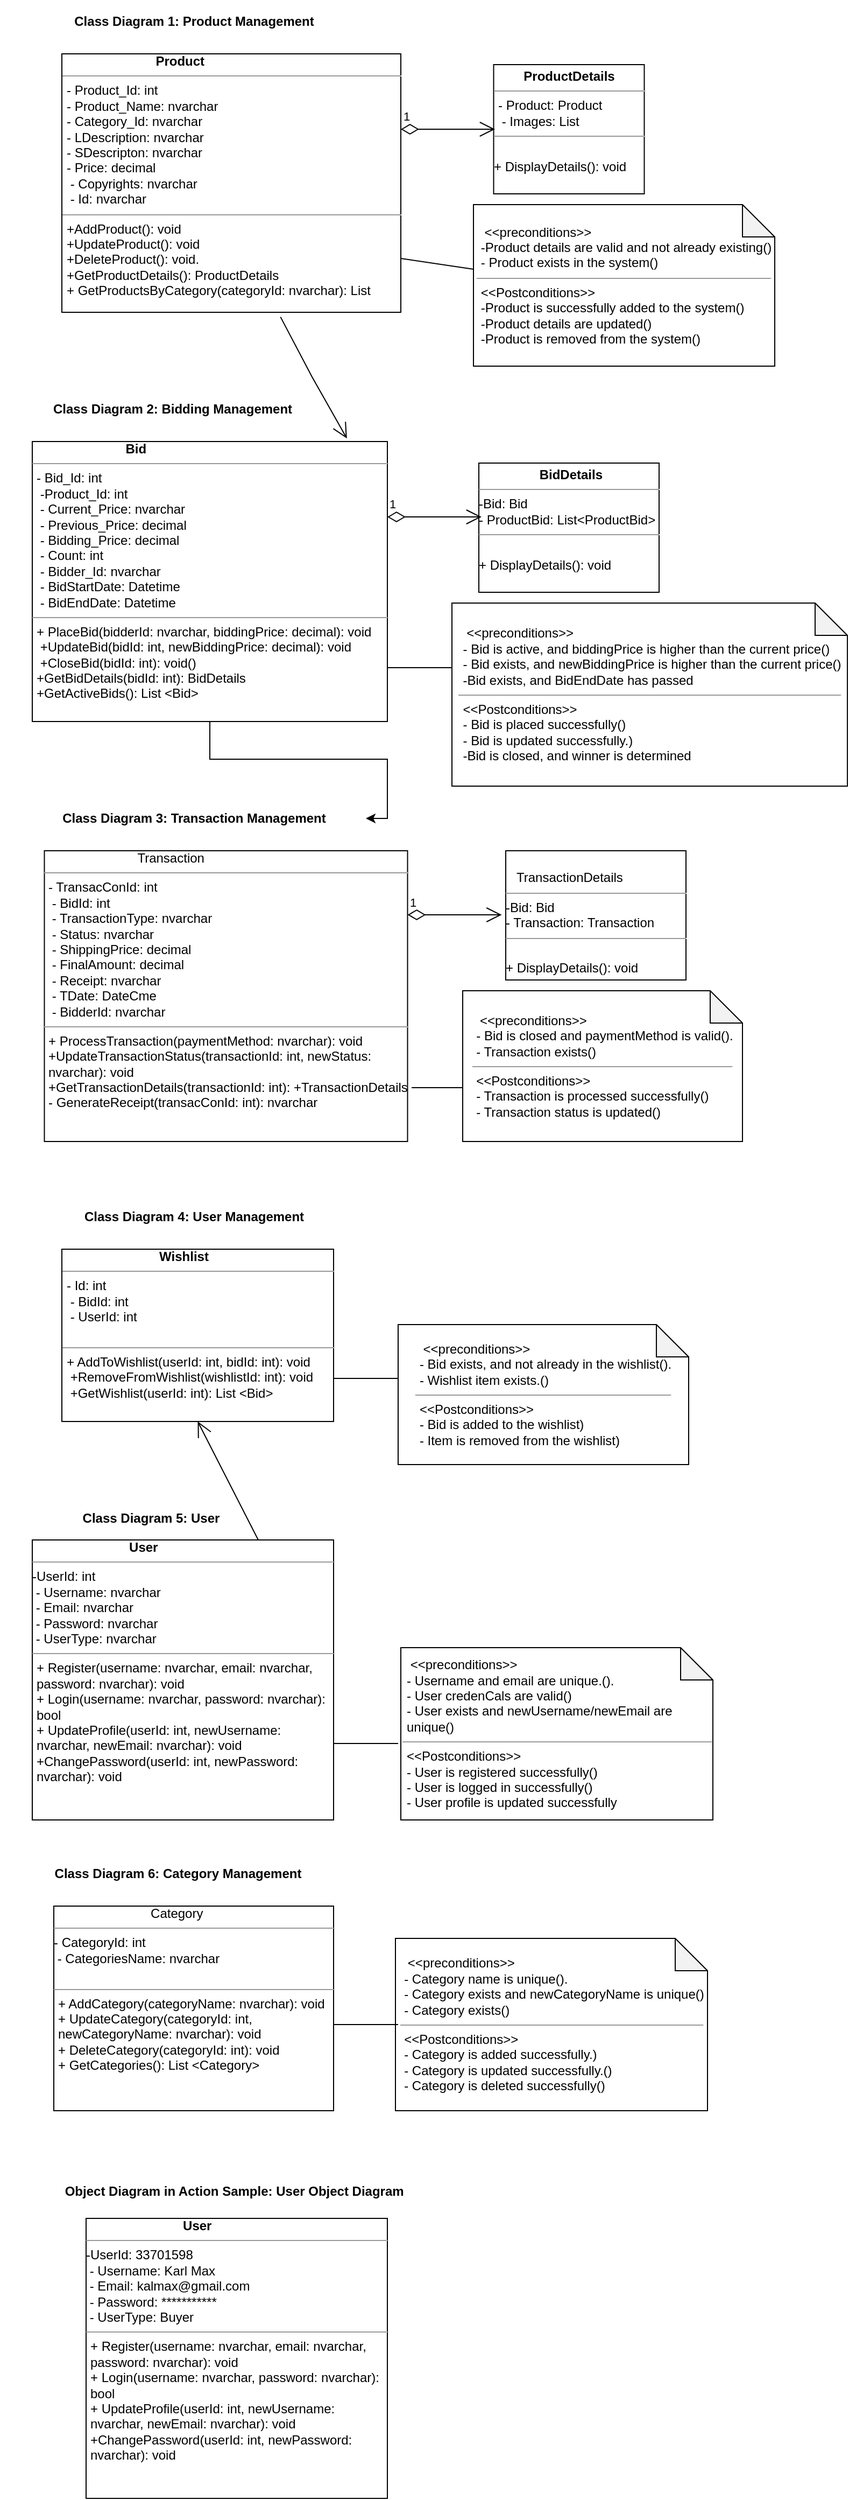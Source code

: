 <mxfile version="22.1.3" type="github">
  <diagram name="Page-1" id="OG9XARLu_X4fbzeJdVaa">
    <mxGraphModel dx="1796" dy="419" grid="1" gridSize="10" guides="1" tooltips="1" connect="1" arrows="1" fold="1" page="1" pageScale="1" pageWidth="850" pageHeight="1100" math="0" shadow="0">
      <root>
        <mxCell id="0" />
        <mxCell id="1" parent="0" />
        <mxCell id="toqwwro1pnexpCAOvcfP-61" value="&amp;nbsp; &amp;nbsp; &amp;nbsp; &amp;nbsp; &amp;nbsp; &amp;nbsp; &amp;nbsp; &amp;nbsp; &amp;nbsp; &amp;nbsp; &amp;nbsp; &amp;nbsp; &amp;nbsp; &lt;b&gt;Product&lt;/b&gt;&lt;br&gt;&lt;hr size=&quot;1&quot;&gt;&lt;p style=&quot;margin:0px;margin-left:4px;&quot;&gt;- Product_Id: int&lt;/p&gt;&lt;p style=&quot;margin:0px;margin-left:4px;&quot;&gt;- Product_Name: nvarchar&lt;/p&gt;&lt;p style=&quot;margin:0px;margin-left:4px;&quot;&gt;- Category_Id: nvarchar&lt;/p&gt;&lt;p style=&quot;margin:0px;margin-left:4px;&quot;&gt;- LDescription: nvarchar&lt;br&gt;&lt;/p&gt;&lt;p style=&quot;margin:0px;margin-left:4px;&quot;&gt;- SDescripton: nvarchar&lt;br&gt;&lt;/p&gt;&lt;p style=&quot;margin:0px;margin-left:4px;&quot;&gt;- Price: decimal&amp;nbsp;&lt;/p&gt;&lt;p style=&quot;margin:0px;margin-left:4px;&quot;&gt;&amp;nbsp;- Copyrights: nvarchar&amp;nbsp;&lt;/p&gt;&lt;p style=&quot;margin:0px;margin-left:4px;&quot;&gt;&amp;nbsp;- Id: nvarchar&lt;/p&gt;&lt;hr size=&quot;1&quot;&gt;&lt;p style=&quot;margin:0px;margin-left:4px;&quot;&gt;+AddProduct(): void&amp;nbsp;&lt;/p&gt;&lt;p style=&quot;margin:0px;margin-left:4px;&quot;&gt;+UpdateProduct(): void&lt;br&gt;+DeleteProduct(): void.&lt;br&gt;+GetProductDetails(): ProductDetails&lt;br&gt;+ GetProductsByCategory(categoryId: nvarchar): List&lt;br&gt;&lt;/p&gt;" style="verticalAlign=top;align=left;overflow=fill;fontSize=12;fontFamily=Helvetica;html=1;whiteSpace=wrap;" parent="1" vertex="1">
          <mxGeometry x="-772.5" y="90" width="315" height="240" as="geometry" />
        </mxCell>
        <mxCell id="toqwwro1pnexpCAOvcfP-81" value="&lt;p style=&quot;border-color: var(--border-color); text-align: left; margin: 0px 0px 0px 4px;&quot;&gt;&amp;nbsp;&amp;lt;&amp;lt;preconditions&amp;gt;&amp;gt;&lt;/p&gt;&lt;p style=&quot;border-color: var(--border-color); text-align: left; margin: 0px 0px 0px 4px;&quot;&gt;-Product details are valid and not already existing()&lt;br style=&quot;border-color: var(--border-color);&quot;&gt;&lt;/p&gt;&lt;p style=&quot;border-color: var(--border-color); text-align: left; margin: 0px 0px 0px 4px;&quot;&gt;- Product exists in the system()&lt;br style=&quot;border-color: var(--border-color);&quot;&gt;&lt;/p&gt;&lt;hr style=&quot;border-color: var(--border-color); text-align: left;&quot; size=&quot;1&quot;&gt;&lt;p style=&quot;border-color: var(--border-color); text-align: left; margin: 0px 0px 0px 4px;&quot;&gt;&amp;lt;&amp;lt;Postconditions&amp;gt;&amp;gt;&lt;/p&gt;&lt;p style=&quot;border-color: var(--border-color); text-align: left; margin: 0px 0px 0px 4px;&quot;&gt;-Product is successfully added to the system()&lt;br style=&quot;border-color: var(--border-color);&quot;&gt;&lt;/p&gt;&lt;p style=&quot;border-color: var(--border-color); text-align: left; margin: 0px 0px 0px 4px;&quot;&gt;-Product details are updated()&lt;br style=&quot;border-color: var(--border-color);&quot;&gt;&lt;/p&gt;&lt;p style=&quot;border-color: var(--border-color); text-align: left; margin: 0px 0px 0px 4px;&quot;&gt;-Product is removed from the system()&lt;/p&gt;" style="shape=note;whiteSpace=wrap;html=1;backgroundOutline=1;darkOpacity=0.05;" parent="1" vertex="1">
          <mxGeometry x="-390" y="230" width="280" height="150" as="geometry" />
        </mxCell>
        <mxCell id="toqwwro1pnexpCAOvcfP-88" value="" style="endArrow=none;html=1;rounded=0;entryX=0;entryY=0.4;entryDx=0;entryDy=0;entryPerimeter=0;" parent="1" target="toqwwro1pnexpCAOvcfP-81" edge="1">
          <mxGeometry width="50" height="50" relative="1" as="geometry">
            <mxPoint x="-457.5" y="280" as="sourcePoint" />
            <mxPoint x="-397" y="280" as="targetPoint" />
            <Array as="points">
              <mxPoint x="-457.5" y="280" />
            </Array>
          </mxGeometry>
        </mxCell>
        <mxCell id="toqwwro1pnexpCAOvcfP-90" value="&lt;p style=&quot;margin:0px;margin-top:4px;text-align:center;&quot;&gt;&lt;b&gt;ProductDetails&lt;/b&gt;&lt;br&gt;&lt;/p&gt;&lt;hr size=&quot;1&quot;&gt;&lt;p style=&quot;margin:0px;margin-left:4px;&quot;&gt;- Product: Product&lt;/p&gt;&lt;p style=&quot;margin:0px;margin-left:4px;&quot;&gt;&amp;nbsp;- Images: List&amp;nbsp;&lt;br&gt;&lt;/p&gt;&lt;hr size=&quot;1&quot;&gt;&lt;p style=&quot;margin:0px;margin-left:4px;&quot;&gt;&amp;nbsp;&lt;/p&gt;+ DisplayDetails(): void&lt;p style=&quot;margin:0px;margin-left:4px;&quot;&gt;&lt;br&gt;&lt;/p&gt;" style="verticalAlign=top;align=left;overflow=fill;fontSize=12;fontFamily=Helvetica;html=1;whiteSpace=wrap;" parent="1" vertex="1">
          <mxGeometry x="-371.25" y="100" width="140" height="120" as="geometry" />
        </mxCell>
        <mxCell id="toqwwro1pnexpCAOvcfP-91" value="1" style="endArrow=open;html=1;endSize=12;startArrow=diamondThin;startSize=14;startFill=0;edgeStyle=orthogonalEdgeStyle;align=left;verticalAlign=bottom;rounded=0;" parent="1" edge="1">
          <mxGeometry x="-1" y="3" relative="1" as="geometry">
            <mxPoint x="-457.5" y="160" as="sourcePoint" />
            <mxPoint x="-370" y="160" as="targetPoint" />
          </mxGeometry>
        </mxCell>
        <mxCell id="toqwwro1pnexpCAOvcfP-92" value=" Class Diagram 1: Product Management" style="text;align=center;fontStyle=1;verticalAlign=middle;spacingLeft=3;spacingRight=3;strokeColor=none;rotatable=0;points=[[0,0.5],[1,0.5]];portConstraint=eastwest;html=1;" parent="1" vertex="1">
          <mxGeometry x="-810" y="40" width="320" height="40" as="geometry" />
        </mxCell>
        <mxCell id="toqwwro1pnexpCAOvcfP-93" value=" Class Diagram 2: Bidding Management" style="text;align=center;fontStyle=1;verticalAlign=middle;spacingLeft=3;spacingRight=3;strokeColor=none;rotatable=0;points=[[0,0.5],[1,0.5]];portConstraint=eastwest;html=1;" parent="1" vertex="1">
          <mxGeometry x="-830" y="400" width="320" height="40" as="geometry" />
        </mxCell>
        <mxCell id="toqwwro1pnexpCAOvcfP-127" value="" style="edgeStyle=orthogonalEdgeStyle;rounded=0;orthogonalLoop=1;jettySize=auto;html=1;" parent="1" source="toqwwro1pnexpCAOvcfP-94" target="toqwwro1pnexpCAOvcfP-99" edge="1">
          <mxGeometry relative="1" as="geometry" />
        </mxCell>
        <mxCell id="toqwwro1pnexpCAOvcfP-94" value="&amp;nbsp; &amp;nbsp; &amp;nbsp; &amp;nbsp; &amp;nbsp; &amp;nbsp; &amp;nbsp; &amp;nbsp; &amp;nbsp; &amp;nbsp; &amp;nbsp; &amp;nbsp; &amp;nbsp;&lt;b&gt;  Bid&lt;/b&gt;&lt;br&gt;&lt;hr size=&quot;1&quot;&gt;&lt;p style=&quot;margin:0px;margin-left:4px;&quot;&gt;- Bid_Id: int&lt;/p&gt;&lt;p style=&quot;margin:0px;margin-left:4px;&quot;&gt;&amp;nbsp;-Product_Id: int&lt;/p&gt;&lt;p style=&quot;margin:0px;margin-left:4px;&quot;&gt;&amp;nbsp;- Current_Price: nvarchar&amp;nbsp;&lt;/p&gt;&lt;p style=&quot;margin:0px;margin-left:4px;&quot;&gt;&amp;nbsp;- Previous_Price: decimal&amp;nbsp;&lt;/p&gt;&lt;p style=&quot;margin:0px;margin-left:4px;&quot;&gt;&amp;nbsp;- Bidding_Price: decimal&lt;/p&gt;&lt;p style=&quot;margin:0px;margin-left:4px;&quot;&gt;&amp;nbsp;- Count: int&amp;nbsp;&lt;/p&gt;&lt;p style=&quot;margin:0px;margin-left:4px;&quot;&gt;&amp;nbsp;- Bidder_Id: nvarchar&amp;nbsp;&lt;/p&gt;&lt;p style=&quot;margin:0px;margin-left:4px;&quot;&gt;&amp;nbsp;- BidStartDate: Datetime&lt;/p&gt;&lt;p style=&quot;margin:0px;margin-left:4px;&quot;&gt;&amp;nbsp;- BidEndDate: Datetime&lt;br&gt;&lt;/p&gt;&lt;hr size=&quot;1&quot;&gt;&lt;p style=&quot;margin:0px;margin-left:4px;&quot;&gt;+ PlaceBid(bidderId: nvarchar, biddingPrice: decimal): void&lt;br&gt;&lt;/p&gt;&lt;p style=&quot;margin:0px;margin-left:4px;&quot;&gt;&amp;nbsp;+UpdateBid(bidId: int, newBiddingPrice: decimal): void&lt;br&gt;&lt;/p&gt;&lt;p style=&quot;margin:0px;margin-left:4px;&quot;&gt;&amp;nbsp;+CloseBid(bidId: int): void()&lt;br&gt;&lt;/p&gt;&lt;p style=&quot;margin:0px;margin-left:4px;&quot;&gt;+GetBidDetails(bidId: int): BidDetails&lt;br&gt;+GetActiveBids(): List &amp;lt;Bid&amp;gt;&lt;br&gt;&lt;/p&gt;" style="verticalAlign=top;align=left;overflow=fill;fontSize=12;fontFamily=Helvetica;html=1;whiteSpace=wrap;" parent="1" vertex="1">
          <mxGeometry x="-800" y="450" width="330" height="260" as="geometry" />
        </mxCell>
        <mxCell id="toqwwro1pnexpCAOvcfP-95" value="&lt;p style=&quot;border-color: var(--border-color); text-align: left; margin: 0px 0px 0px 4px;&quot;&gt;&amp;nbsp;&amp;lt;&amp;lt;preconditions&amp;gt;&amp;gt;&lt;/p&gt;&lt;p style=&quot;border-color: var(--border-color); text-align: left; margin: 0px 0px 0px 4px;&quot;&gt;- Bid is active, and biddingPrice is higher than the current price()&lt;br style=&quot;border-color: var(--border-color);&quot;&gt;&lt;/p&gt;&lt;p style=&quot;border-color: var(--border-color); text-align: left; margin: 0px 0px 0px 4px;&quot;&gt;- Bid exists, and newBiddingPrice is higher than the current price()&lt;br style=&quot;border-color: var(--border-color);&quot;&gt;&lt;/p&gt;&lt;p style=&quot;border-color: var(--border-color); text-align: left; margin: 0px 0px 0px 4px;&quot;&gt;-Bid exists, and BidEndDate has passed&lt;/p&gt;&lt;hr style=&quot;border-color: var(--border-color); text-align: left;&quot; size=&quot;1&quot;&gt;&lt;p style=&quot;border-color: var(--border-color); text-align: left; margin: 0px 0px 0px 4px;&quot;&gt;&amp;lt;&amp;lt;Postconditions&amp;gt;&amp;gt;&lt;/p&gt;&lt;p style=&quot;border-color: var(--border-color); text-align: left; margin: 0px 0px 0px 4px;&quot;&gt;- Bid is placed successfully()&lt;br style=&quot;border-color: var(--border-color);&quot;&gt;&lt;/p&gt;&lt;p style=&quot;border-color: var(--border-color); text-align: left; margin: 0px 0px 0px 4px;&quot;&gt;- Bid is updated successfully.)&lt;br style=&quot;border-color: var(--border-color);&quot;&gt;&lt;/p&gt;&lt;p style=&quot;border-color: var(--border-color); text-align: left; margin: 0px 0px 0px 4px;&quot;&gt;-Bid is closed, and winner is determined&lt;/p&gt;" style="shape=note;whiteSpace=wrap;html=1;backgroundOutline=1;darkOpacity=0.05;" parent="1" vertex="1">
          <mxGeometry x="-410" y="600" width="367.5" height="170" as="geometry" />
        </mxCell>
        <mxCell id="toqwwro1pnexpCAOvcfP-96" value="" style="endArrow=none;html=1;rounded=0;" parent="1" edge="1">
          <mxGeometry width="50" height="50" relative="1" as="geometry">
            <mxPoint x="-470" y="660" as="sourcePoint" />
            <mxPoint x="-410" y="660" as="targetPoint" />
            <Array as="points">
              <mxPoint x="-470" y="660" />
            </Array>
          </mxGeometry>
        </mxCell>
        <mxCell id="toqwwro1pnexpCAOvcfP-97" value="&lt;p style=&quot;margin:0px;margin-top:4px;text-align:center;&quot;&gt;&lt;b&gt;&amp;nbsp;BidDetails&lt;br&gt;&lt;/b&gt;&lt;/p&gt;&lt;hr size=&quot;1&quot;&gt;&lt;p style=&quot;margin:0px;margin-left:4px;&quot;&gt;&lt;/p&gt;-Bid: Bid&lt;br&gt;- ProductBid: List&amp;lt;ProductBid&amp;gt;&lt;hr size=&quot;1&quot;&gt;&lt;p style=&quot;margin:0px;margin-left:4px;&quot;&gt;&amp;nbsp;&lt;/p&gt;+ DisplayDetails(): void&lt;p style=&quot;margin:0px;margin-left:4px;&quot;&gt;&lt;br&gt;&lt;/p&gt;" style="verticalAlign=top;align=left;overflow=fill;fontSize=12;fontFamily=Helvetica;html=1;whiteSpace=wrap;" parent="1" vertex="1">
          <mxGeometry x="-385" y="470" width="167.5" height="120" as="geometry" />
        </mxCell>
        <mxCell id="toqwwro1pnexpCAOvcfP-98" value="1" style="endArrow=open;html=1;endSize=12;startArrow=diamondThin;startSize=14;startFill=0;edgeStyle=orthogonalEdgeStyle;align=left;verticalAlign=bottom;rounded=0;" parent="1" edge="1">
          <mxGeometry x="-1" y="3" relative="1" as="geometry">
            <mxPoint x="-470" y="520" as="sourcePoint" />
            <mxPoint x="-382.5" y="520" as="targetPoint" />
            <Array as="points">
              <mxPoint x="-435" y="520" />
              <mxPoint x="-435" y="520" />
            </Array>
          </mxGeometry>
        </mxCell>
        <mxCell id="toqwwro1pnexpCAOvcfP-99" value=" Class Diagram 3: Transaction Management" style="text;align=center;fontStyle=1;verticalAlign=middle;spacingLeft=3;spacingRight=3;strokeColor=none;rotatable=0;points=[[0,0.5],[1,0.5]];portConstraint=eastwest;html=1;" parent="1" vertex="1">
          <mxGeometry x="-810" y="780" width="320" height="40" as="geometry" />
        </mxCell>
        <mxCell id="toqwwro1pnexpCAOvcfP-101" value="&amp;nbsp; &amp;nbsp; &amp;nbsp; &amp;nbsp; &amp;nbsp; &amp;nbsp; &amp;nbsp; &amp;nbsp; &amp;nbsp; &amp;nbsp; &amp;nbsp; &amp;nbsp; &amp;nbsp;&lt;b&gt;&amp;nbsp;&lt;/b&gt;Transaction&lt;br&gt;&lt;hr size=&quot;1&quot;&gt;&lt;p style=&quot;margin:0px;margin-left:4px;&quot;&gt;- TransacConId: int&amp;nbsp;&lt;/p&gt;&lt;p style=&quot;margin:0px;margin-left:4px;&quot;&gt;&amp;nbsp;- BidId: int&amp;nbsp;&lt;/p&gt;&lt;p style=&quot;margin:0px;margin-left:4px;&quot;&gt;&amp;nbsp;- TransactionType: nvarchar&lt;/p&gt;&lt;p style=&quot;margin:0px;margin-left:4px;&quot;&gt;&amp;nbsp;- Status: nvarchar&amp;nbsp;&lt;/p&gt;&lt;p style=&quot;margin:0px;margin-left:4px;&quot;&gt;&amp;nbsp;- ShippingPrice: decimal&amp;nbsp;&lt;/p&gt;&lt;p style=&quot;margin:0px;margin-left:4px;&quot;&gt;&amp;nbsp;- FinalAmount: decimal&amp;nbsp;&lt;/p&gt;&lt;p style=&quot;margin:0px;margin-left:4px;&quot;&gt;&amp;nbsp;- Receipt: nvarchar&amp;nbsp;&lt;/p&gt;&lt;p style=&quot;margin:0px;margin-left:4px;&quot;&gt;&amp;nbsp;- TDate: DateCme&amp;nbsp;&lt;/p&gt;&lt;p style=&quot;margin:0px;margin-left:4px;&quot;&gt;&amp;nbsp;- BidderId: nvarchar&lt;br&gt;&lt;/p&gt;&lt;hr size=&quot;1&quot;&gt;&lt;p style=&quot;margin:0px;margin-left:4px;&quot;&gt;+ ProcessTransaction(paymentMethod: nvarchar): void&lt;br&gt;&lt;/p&gt;&lt;p style=&quot;margin:0px;margin-left:4px;&quot;&gt;+UpdateTransactionStatus(transactionId: int, newStatus: nvarchar): void&lt;br&gt;&lt;/p&gt;&lt;p style=&quot;margin:0px;margin-left:4px;&quot;&gt;+GetTransactionDetails(transactionId: int): +TransactionDetails&lt;br/&gt; - GenerateReceipt(transacConId: int): nvarchar&lt;br&gt;&lt;/p&gt;" style="verticalAlign=top;align=left;overflow=fill;fontSize=12;fontFamily=Helvetica;html=1;whiteSpace=wrap;" parent="1" vertex="1">
          <mxGeometry x="-788.75" y="830" width="337.5" height="270" as="geometry" />
        </mxCell>
        <mxCell id="toqwwro1pnexpCAOvcfP-102" value="&lt;p style=&quot;border-color: var(--border-color); text-align: left; margin: 0px 0px 0px 4px;&quot;&gt;&amp;nbsp;&amp;lt;&amp;lt;preconditions&amp;gt;&amp;gt;&lt;/p&gt;&lt;p style=&quot;border-color: var(--border-color); text-align: left; margin: 0px 0px 0px 4px;&quot;&gt;-  Bid is closed and paymentMethod is valid().&lt;br style=&quot;border-color: var(--border-color);&quot;&gt;&lt;/p&gt;&lt;p style=&quot;border-color: var(--border-color); text-align: left; margin: 0px 0px 0px 4px;&quot;&gt;-  Transaction exists()&lt;/p&gt;&lt;hr style=&quot;border-color: var(--border-color); text-align: left;&quot; size=&quot;1&quot;&gt;&lt;p style=&quot;border-color: var(--border-color); text-align: left; margin: 0px 0px 0px 4px;&quot;&gt;&amp;lt;&amp;lt;Postconditions&amp;gt;&amp;gt;&lt;/p&gt;&lt;p style=&quot;border-color: var(--border-color); text-align: left; margin: 0px 0px 0px 4px;&quot;&gt;-  Transaction is processed successfully()&lt;br style=&quot;border-color: var(--border-color);&quot;&gt;&lt;/p&gt;&lt;p style=&quot;border-color: var(--border-color); text-align: left; margin: 0px 0px 0px 4px;&quot;&gt;-  Transaction status is updated()&lt;/p&gt;" style="shape=note;whiteSpace=wrap;html=1;backgroundOutline=1;darkOpacity=0.05;" parent="1" vertex="1">
          <mxGeometry x="-400" y="960" width="260" height="140" as="geometry" />
        </mxCell>
        <mxCell id="toqwwro1pnexpCAOvcfP-103" value="" style="endArrow=none;html=1;rounded=0;" parent="1" edge="1">
          <mxGeometry width="50" height="50" relative="1" as="geometry">
            <mxPoint x="-447.5" y="1050" as="sourcePoint" />
            <mxPoint x="-400" y="1050" as="targetPoint" />
            <Array as="points">
              <mxPoint x="-447.5" y="1050" />
            </Array>
          </mxGeometry>
        </mxCell>
        <mxCell id="toqwwro1pnexpCAOvcfP-104" value="&lt;p style=&quot;margin:0px;margin-top:4px;text-align:center;&quot;&gt;&lt;b&gt;&amp;nbsp;&lt;br&gt;&lt;/b&gt;&lt;/p&gt;&amp;nbsp; &amp;nbsp;TransactionDetails&lt;hr size=&quot;1&quot;&gt;&lt;p style=&quot;margin:0px;margin-left:4px;&quot;&gt;&lt;/p&gt;-Bid: Bid&lt;br&gt;-  Transaction: Transaction&lt;hr size=&quot;1&quot;&gt;&lt;p style=&quot;margin:0px;margin-left:4px;&quot;&gt;&amp;nbsp;&lt;/p&gt;+ DisplayDetails(): void&lt;p style=&quot;margin:0px;margin-left:4px;&quot;&gt;&lt;br&gt;&lt;/p&gt;" style="verticalAlign=top;align=left;overflow=fill;fontSize=12;fontFamily=Helvetica;html=1;whiteSpace=wrap;" parent="1" vertex="1">
          <mxGeometry x="-360" y="830" width="167.5" height="120" as="geometry" />
        </mxCell>
        <mxCell id="toqwwro1pnexpCAOvcfP-105" value="1" style="endArrow=open;html=1;endSize=12;startArrow=diamondThin;startSize=14;startFill=0;edgeStyle=orthogonalEdgeStyle;align=left;verticalAlign=bottom;rounded=0;" parent="1" edge="1">
          <mxGeometry x="-1" y="3" relative="1" as="geometry">
            <mxPoint x="-451.25" y="889.5" as="sourcePoint" />
            <mxPoint x="-363.75" y="889.5" as="targetPoint" />
          </mxGeometry>
        </mxCell>
        <mxCell id="toqwwro1pnexpCAOvcfP-108" value="  Class Diagram 4: User Management" style="text;align=center;fontStyle=1;verticalAlign=middle;spacingLeft=3;spacingRight=3;strokeColor=none;rotatable=0;points=[[0,0.5],[1,0.5]];portConstraint=eastwest;html=1;" parent="1" vertex="1">
          <mxGeometry x="-810" y="1140" width="320" height="60" as="geometry" />
        </mxCell>
        <mxCell id="toqwwro1pnexpCAOvcfP-109" value="&amp;nbsp; &amp;nbsp; &amp;nbsp; &amp;nbsp; &amp;nbsp; &amp;nbsp; &amp;nbsp; &amp;nbsp; &amp;nbsp; &amp;nbsp; &amp;nbsp; &amp;nbsp; &amp;nbsp;&lt;b&gt;&amp;nbsp;&lt;/b&gt; &lt;b&gt;Wishlist&lt;/b&gt;&lt;br&gt;&lt;hr size=&quot;1&quot;&gt;&lt;p style=&quot;margin:0px;margin-left:4px;&quot;&gt;- Id: int&amp;nbsp;&lt;/p&gt;&lt;p style=&quot;margin:0px;margin-left:4px;&quot;&gt;&amp;nbsp;- BidId: int&lt;/p&gt;&lt;p style=&quot;margin:0px;margin-left:4px;&quot;&gt;&amp;nbsp;- UserId: int&lt;br&gt;&lt;/p&gt;&lt;p style=&quot;margin:0px;margin-left:4px;&quot;&gt;&lt;br&gt;&lt;/p&gt;&lt;hr size=&quot;1&quot;&gt;&lt;p style=&quot;border-color: var(--border-color); margin: 0px 0px 0px 4px;&quot;&gt;+ AddToWishlist(userId: int, bidId: int): void&lt;br style=&quot;border-color: var(--border-color);&quot;&gt;&lt;/p&gt;&lt;p style=&quot;border-color: var(--border-color); margin: 0px 0px 0px 4px;&quot;&gt;&amp;nbsp;+RemoveFromWishlist(wishlistId: int): void&lt;br style=&quot;border-color: var(--border-color);&quot;&gt;&lt;/p&gt;&lt;p style=&quot;border-color: var(--border-color); margin: 0px 0px 0px 4px;&quot;&gt;&amp;nbsp;+GetWishlist(userId: int): List &amp;lt;Bid&amp;gt;&lt;/p&gt;" style="verticalAlign=top;align=left;overflow=fill;fontSize=12;fontFamily=Helvetica;html=1;whiteSpace=wrap;" parent="1" vertex="1">
          <mxGeometry x="-772.5" y="1200" width="252.5" height="160" as="geometry" />
        </mxCell>
        <mxCell id="toqwwro1pnexpCAOvcfP-110" value="&lt;p style=&quot;border-color: var(--border-color); text-align: left; margin: 0px 0px 0px 4px;&quot;&gt;&amp;nbsp;&amp;lt;&amp;lt;preconditions&amp;gt;&amp;gt;&lt;/p&gt;&lt;p style=&quot;border-color: var(--border-color); text-align: left; margin: 0px 0px 0px 4px;&quot;&gt;-   Bid exists, and not already in the wishlist().&lt;br style=&quot;border-color: var(--border-color);&quot;&gt;&lt;/p&gt;&lt;p style=&quot;border-color: var(--border-color); text-align: left; margin: 0px 0px 0px 4px;&quot;&gt;-   Wishlist item exists.()&lt;/p&gt;&lt;hr style=&quot;border-color: var(--border-color); text-align: left;&quot; size=&quot;1&quot;&gt;&lt;p style=&quot;border-color: var(--border-color); text-align: left; margin: 0px 0px 0px 4px;&quot;&gt;&amp;lt;&amp;lt;Postconditions&amp;gt;&amp;gt;&lt;/p&gt;&lt;p style=&quot;border-color: var(--border-color); text-align: left; margin: 0px 0px 0px 4px;&quot;&gt;-   Bid is added to the wishlist)&lt;br style=&quot;border-color: var(--border-color);&quot;&gt;&lt;/p&gt;&lt;p style=&quot;border-color: var(--border-color); text-align: left; margin: 0px 0px 0px 4px;&quot;&gt;-   Item is removed from the wishlist)&lt;/p&gt;" style="shape=note;whiteSpace=wrap;html=1;backgroundOutline=1;darkOpacity=0.05;" parent="1" vertex="1">
          <mxGeometry x="-460" y="1270" width="270" height="130" as="geometry" />
        </mxCell>
        <mxCell id="toqwwro1pnexpCAOvcfP-114" value="" style="endArrow=none;html=1;rounded=0;" parent="1" edge="1">
          <mxGeometry width="50" height="50" relative="1" as="geometry">
            <mxPoint x="-520" y="1320" as="sourcePoint" />
            <mxPoint x="-460" y="1320" as="targetPoint" />
            <Array as="points">
              <mxPoint x="-520" y="1320" />
            </Array>
          </mxGeometry>
        </mxCell>
        <mxCell id="toqwwro1pnexpCAOvcfP-115" value="   Class Diagram 5: User" style="text;align=center;fontStyle=1;verticalAlign=middle;spacingLeft=3;spacingRight=3;strokeColor=none;rotatable=0;points=[[0,0.5],[1,0.5]];portConstraint=eastwest;html=1;" parent="1" vertex="1">
          <mxGeometry x="-810" y="1420" width="240" height="60" as="geometry" />
        </mxCell>
        <mxCell id="toqwwro1pnexpCAOvcfP-116" value="&amp;nbsp; &amp;nbsp; &amp;nbsp; &amp;nbsp; &amp;nbsp; &amp;nbsp; &amp;nbsp; &amp;nbsp; &amp;nbsp; &amp;nbsp; &amp;nbsp; &amp;nbsp; &amp;nbsp;&lt;b&gt;&amp;nbsp;&amp;nbsp;User&lt;/b&gt;&lt;br&gt;&lt;hr size=&quot;1&quot;&gt;&lt;p style=&quot;margin:0px;margin-left:4px;&quot;&gt;&lt;/p&gt;-UserId: int&lt;br&gt;&amp;nbsp;- Username: nvarchar&lt;br&gt;&amp;nbsp;- Email: nvarchar&lt;br&gt;&amp;nbsp;- Password: nvarchar&lt;br&gt;&amp;nbsp;- UserType: nvarchar&lt;hr size=&quot;1&quot;&gt;&lt;p style=&quot;border-color: var(--border-color); margin: 0px 0px 0px 4px;&quot;&gt;+ Register(username: nvarchar, email: nvarchar, password: nvarchar): void&lt;br&gt;&lt;/p&gt;&lt;p style=&quot;border-color: var(--border-color); margin: 0px 0px 0px 4px;&quot;&gt;+ Login(username: nvarchar, password: nvarchar): bool&lt;br&gt;&lt;/p&gt;&lt;p style=&quot;border-color: var(--border-color); margin: 0px 0px 0px 4px;&quot;&gt;+ UpdateProfile(userId: int, newUsername: nvarchar, newEmail: nvarchar): void&lt;br&gt;&lt;/p&gt;&lt;p style=&quot;border-color: var(--border-color); margin: 0px 0px 0px 4px;&quot;&gt;+ChangePassword(userId: int, newPassword: nvarchar): void&lt;br&gt;&lt;/p&gt;" style="verticalAlign=top;align=left;overflow=fill;fontSize=12;fontFamily=Helvetica;html=1;whiteSpace=wrap;" parent="1" vertex="1">
          <mxGeometry x="-800" y="1470" width="280" height="260" as="geometry" />
        </mxCell>
        <mxCell id="toqwwro1pnexpCAOvcfP-117" value="&lt;p style=&quot;border-color: var(--border-color); text-align: left; margin: 0px 0px 0px 4px;&quot;&gt;&amp;nbsp;&amp;lt;&amp;lt;preconditions&amp;gt;&amp;gt;&lt;/p&gt;&lt;p style=&quot;border-color: var(--border-color); text-align: left; margin: 0px 0px 0px 4px;&quot;&gt;-    Username and email are unique.().&lt;br style=&quot;border-color: var(--border-color);&quot;&gt;&lt;/p&gt;&lt;p style=&quot;border-color: var(--border-color); text-align: left; margin: 0px 0px 0px 4px;&quot;&gt;-    User credenCals are valid()&lt;/p&gt;&lt;p style=&quot;border-color: var(--border-color); text-align: left; margin: 0px 0px 0px 4px;&quot;&gt;- User exists and newUsername/newEmail are unique()&lt;br&gt;&lt;/p&gt;&lt;hr style=&quot;border-color: var(--border-color); text-align: left;&quot; size=&quot;1&quot;&gt;&lt;p style=&quot;border-color: var(--border-color); text-align: left; margin: 0px 0px 0px 4px;&quot;&gt;&amp;lt;&amp;lt;Postconditions&amp;gt;&amp;gt;&lt;/p&gt;&lt;p style=&quot;border-color: var(--border-color); text-align: left; margin: 0px 0px 0px 4px;&quot;&gt;-    User is registered successfully()&lt;br style=&quot;border-color: var(--border-color);&quot;&gt;&lt;/p&gt;&lt;p style=&quot;border-color: var(--border-color); text-align: left; margin: 0px 0px 0px 4px;&quot;&gt;- User is logged in successfully()&lt;/p&gt;&lt;p style=&quot;border-color: var(--border-color); text-align: left; margin: 0px 0px 0px 4px;&quot;&gt;- User profile is updated successfully&lt;br&gt;&lt;/p&gt;" style="shape=note;whiteSpace=wrap;html=1;backgroundOutline=1;darkOpacity=0.05;" parent="1" vertex="1">
          <mxGeometry x="-457.5" y="1570" width="290" height="160" as="geometry" />
        </mxCell>
        <mxCell id="toqwwro1pnexpCAOvcfP-118" value="" style="endArrow=none;html=1;rounded=0;" parent="1" edge="1">
          <mxGeometry width="50" height="50" relative="1" as="geometry">
            <mxPoint x="-520" y="1659" as="sourcePoint" />
            <mxPoint x="-460" y="1659" as="targetPoint" />
            <Array as="points">
              <mxPoint x="-520" y="1659" />
            </Array>
          </mxGeometry>
        </mxCell>
        <mxCell id="toqwwro1pnexpCAOvcfP-120" value="&amp;nbsp; &amp;nbsp; &amp;nbsp; &amp;nbsp; &amp;nbsp; &amp;nbsp; &amp;nbsp; &amp;nbsp; &amp;nbsp; &amp;nbsp; &amp;nbsp; &amp;nbsp; &amp;nbsp;&lt;b&gt;&amp;nbsp;&lt;/b&gt; Category&lt;br&gt;&lt;hr size=&quot;1&quot;&gt;&lt;p style=&quot;margin:0px;margin-left:4px;&quot;&gt;&lt;/p&gt;- CategoryId: int&lt;br&gt;&amp;nbsp;- CategoriesName: nvarchar&lt;br&gt;&lt;br&gt;&lt;hr size=&quot;1&quot;&gt;&lt;p style=&quot;border-color: var(--border-color); margin: 0px 0px 0px 4px;&quot;&gt;+ AddCategory(categoryName: nvarchar): void&lt;br&gt;&lt;/p&gt;&lt;p style=&quot;border-color: var(--border-color); margin: 0px 0px 0px 4px;&quot;&gt;+ UpdateCategory(categoryId: int, newCategoryName: nvarchar): void&lt;/p&gt;&lt;p style=&quot;border-color: var(--border-color); margin: 0px 0px 0px 4px;&quot;&gt;+ DeleteCategory(categoryId: int): void&lt;br&gt;&lt;/p&gt;&lt;p style=&quot;border-color: var(--border-color); margin: 0px 0px 0px 4px;&quot;&gt;+ GetCategories(): List &amp;lt;Category&amp;gt;&lt;br&gt;&lt;/p&gt;" style="verticalAlign=top;align=left;overflow=fill;fontSize=12;fontFamily=Helvetica;html=1;whiteSpace=wrap;" parent="1" vertex="1">
          <mxGeometry x="-780" y="1810" width="260" height="190" as="geometry" />
        </mxCell>
        <mxCell id="toqwwro1pnexpCAOvcfP-121" value="&lt;p style=&quot;border-color: var(--border-color); text-align: left; margin: 0px 0px 0px 4px;&quot;&gt;&amp;nbsp;&amp;lt;&amp;lt;preconditions&amp;gt;&amp;gt;&lt;/p&gt;&lt;p style=&quot;border-color: var(--border-color); text-align: left; margin: 0px 0px 0px 4px;&quot;&gt;-     Category name is unique().&lt;br style=&quot;border-color: var(--border-color);&quot;&gt;&lt;/p&gt;&lt;p style=&quot;border-color: var(--border-color); text-align: left; margin: 0px 0px 0px 4px;&quot;&gt;-    Category exists and newCategoryName is unique()&lt;/p&gt;&lt;p style=&quot;border-color: var(--border-color); text-align: left; margin: 0px 0px 0px 4px;&quot;&gt;-  Category exists()&lt;br&gt;&lt;/p&gt;&lt;hr style=&quot;border-color: var(--border-color); text-align: left;&quot; size=&quot;1&quot;&gt;&lt;p style=&quot;border-color: var(--border-color); text-align: left; margin: 0px 0px 0px 4px;&quot;&gt;&amp;lt;&amp;lt;Postconditions&amp;gt;&amp;gt;&lt;/p&gt;&lt;p style=&quot;border-color: var(--border-color); text-align: left; margin: 0px 0px 0px 4px;&quot;&gt;-     Category is added successfully.)&lt;br style=&quot;border-color: var(--border-color);&quot;&gt;&lt;/p&gt;&lt;p style=&quot;border-color: var(--border-color); text-align: left; margin: 0px 0px 0px 4px;&quot;&gt;-  Category is updated successfully.()&lt;/p&gt;&lt;p style=&quot;border-color: var(--border-color); text-align: left; margin: 0px 0px 0px 4px;&quot;&gt;-  Category is deleted successfully()&lt;br&gt;&lt;/p&gt;" style="shape=note;whiteSpace=wrap;html=1;backgroundOutline=1;darkOpacity=0.05;" parent="1" vertex="1">
          <mxGeometry x="-462.5" y="1840" width="290" height="160" as="geometry" />
        </mxCell>
        <mxCell id="toqwwro1pnexpCAOvcfP-122" value="" style="endArrow=none;html=1;rounded=0;" parent="1" edge="1">
          <mxGeometry width="50" height="50" relative="1" as="geometry">
            <mxPoint x="-520" y="1920" as="sourcePoint" />
            <mxPoint x="-460" y="1920" as="targetPoint" />
            <Array as="points">
              <mxPoint x="-520" y="1920" />
            </Array>
          </mxGeometry>
        </mxCell>
        <mxCell id="toqwwro1pnexpCAOvcfP-123" value="    Class Diagram 6: Category Management" style="text;align=center;fontStyle=1;verticalAlign=middle;spacingLeft=3;spacingRight=3;strokeColor=none;rotatable=0;points=[[0,0.5],[1,0.5]];portConstraint=eastwest;html=1;" parent="1" vertex="1">
          <mxGeometry x="-810" y="1750" width="290" height="60" as="geometry" />
        </mxCell>
        <mxCell id="toqwwro1pnexpCAOvcfP-124" value="" style="endArrow=open;endFill=1;endSize=12;html=1;rounded=0;exitX=0.645;exitY=1.018;exitDx=0;exitDy=0;exitPerimeter=0;entryX=0.886;entryY=-0.011;entryDx=0;entryDy=0;entryPerimeter=0;" parent="1" source="toqwwro1pnexpCAOvcfP-61" target="toqwwro1pnexpCAOvcfP-94" edge="1">
          <mxGeometry width="160" relative="1" as="geometry">
            <mxPoint x="-550" y="370" as="sourcePoint" />
            <mxPoint x="-390" y="370" as="targetPoint" />
            <Array as="points">
              <mxPoint x="-540" y="390" />
            </Array>
          </mxGeometry>
        </mxCell>
        <mxCell id="toqwwro1pnexpCAOvcfP-126" value="" style="endArrow=open;endFill=1;endSize=12;html=1;rounded=0;entryX=0.5;entryY=1;entryDx=0;entryDy=0;exitX=0.75;exitY=0;exitDx=0;exitDy=0;" parent="1" source="toqwwro1pnexpCAOvcfP-116" target="toqwwro1pnexpCAOvcfP-109" edge="1">
          <mxGeometry width="160" relative="1" as="geometry">
            <mxPoint x="-610" y="1410" as="sourcePoint" />
            <mxPoint x="-652" y="1504" as="targetPoint" />
          </mxGeometry>
        </mxCell>
        <mxCell id="toqwwro1pnexpCAOvcfP-129" value="&amp;nbsp; &amp;nbsp; &amp;nbsp; &amp;nbsp; &amp;nbsp; &amp;nbsp; &amp;nbsp; &amp;nbsp; &amp;nbsp; &amp;nbsp; &amp;nbsp; &amp;nbsp; &amp;nbsp;&lt;b&gt;&amp;nbsp; User&lt;/b&gt;&lt;br&gt;&lt;hr size=&quot;1&quot;&gt;&lt;p style=&quot;margin:0px;margin-left:4px;&quot;&gt;&lt;/p&gt;-UserId: 33701598&lt;br&gt;&amp;nbsp;- Username: Karl Max&lt;br&gt;&amp;nbsp;- Email: kalmax@gmail.com&lt;br&gt;&amp;nbsp;- Password: ***********&lt;br&gt;&amp;nbsp;- UserType: Buyer&lt;hr size=&quot;1&quot;&gt;&lt;p style=&quot;border-color: var(--border-color); margin: 0px 0px 0px 4px;&quot;&gt;+ Register(username: nvarchar, email: nvarchar, password: nvarchar): void&lt;br&gt;&lt;/p&gt;&lt;p style=&quot;border-color: var(--border-color); margin: 0px 0px 0px 4px;&quot;&gt;+ Login(username: nvarchar, password: nvarchar): bool&lt;br&gt;&lt;/p&gt;&lt;p style=&quot;border-color: var(--border-color); margin: 0px 0px 0px 4px;&quot;&gt;+ UpdateProfile(userId: int, newUsername: nvarchar, newEmail: nvarchar): void&lt;br&gt;&lt;/p&gt;&lt;p style=&quot;border-color: var(--border-color); margin: 0px 0px 0px 4px;&quot;&gt;+ChangePassword(userId: int, newPassword: nvarchar): void&lt;br&gt;&lt;/p&gt;" style="verticalAlign=top;align=left;overflow=fill;fontSize=12;fontFamily=Helvetica;html=1;whiteSpace=wrap;" parent="1" vertex="1">
          <mxGeometry x="-750" y="2100" width="280" height="260" as="geometry" />
        </mxCell>
        <mxCell id="toqwwro1pnexpCAOvcfP-130" value="Object Diagram in Action Sample: User Object Diagram&amp;nbsp;" style="text;align=center;fontStyle=1;verticalAlign=middle;spacingLeft=3;spacingRight=3;strokeColor=none;rotatable=0;points=[[0,0.5],[1,0.5]];portConstraint=eastwest;html=1;" parent="1" vertex="1">
          <mxGeometry x="-772.5" y="2050" width="322.5" height="50" as="geometry" />
        </mxCell>
      </root>
    </mxGraphModel>
  </diagram>
</mxfile>
